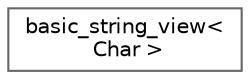 digraph "类继承关系图"
{
 // LATEX_PDF_SIZE
  bgcolor="transparent";
  edge [fontname=Helvetica,fontsize=10,labelfontname=Helvetica,labelfontsize=10];
  node [fontname=Helvetica,fontsize=10,shape=box,height=0.2,width=0.4];
  rankdir="LR";
  Node0 [id="Node000000",label="basic_string_view\<\l Char \>",height=0.2,width=0.4,color="grey40", fillcolor="white", style="filled",URL="$classbasic__string__view.html",tooltip="An implementation of std::basic_string_view for pre-C++17."];
}
